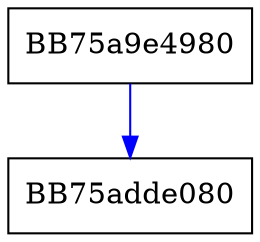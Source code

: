 digraph CryptMsgOpenToDecode_shim {
  node [shape="box"];
  graph [splines=ortho];
  BB75a9e4980 -> BB75adde080 [color="blue"];
}